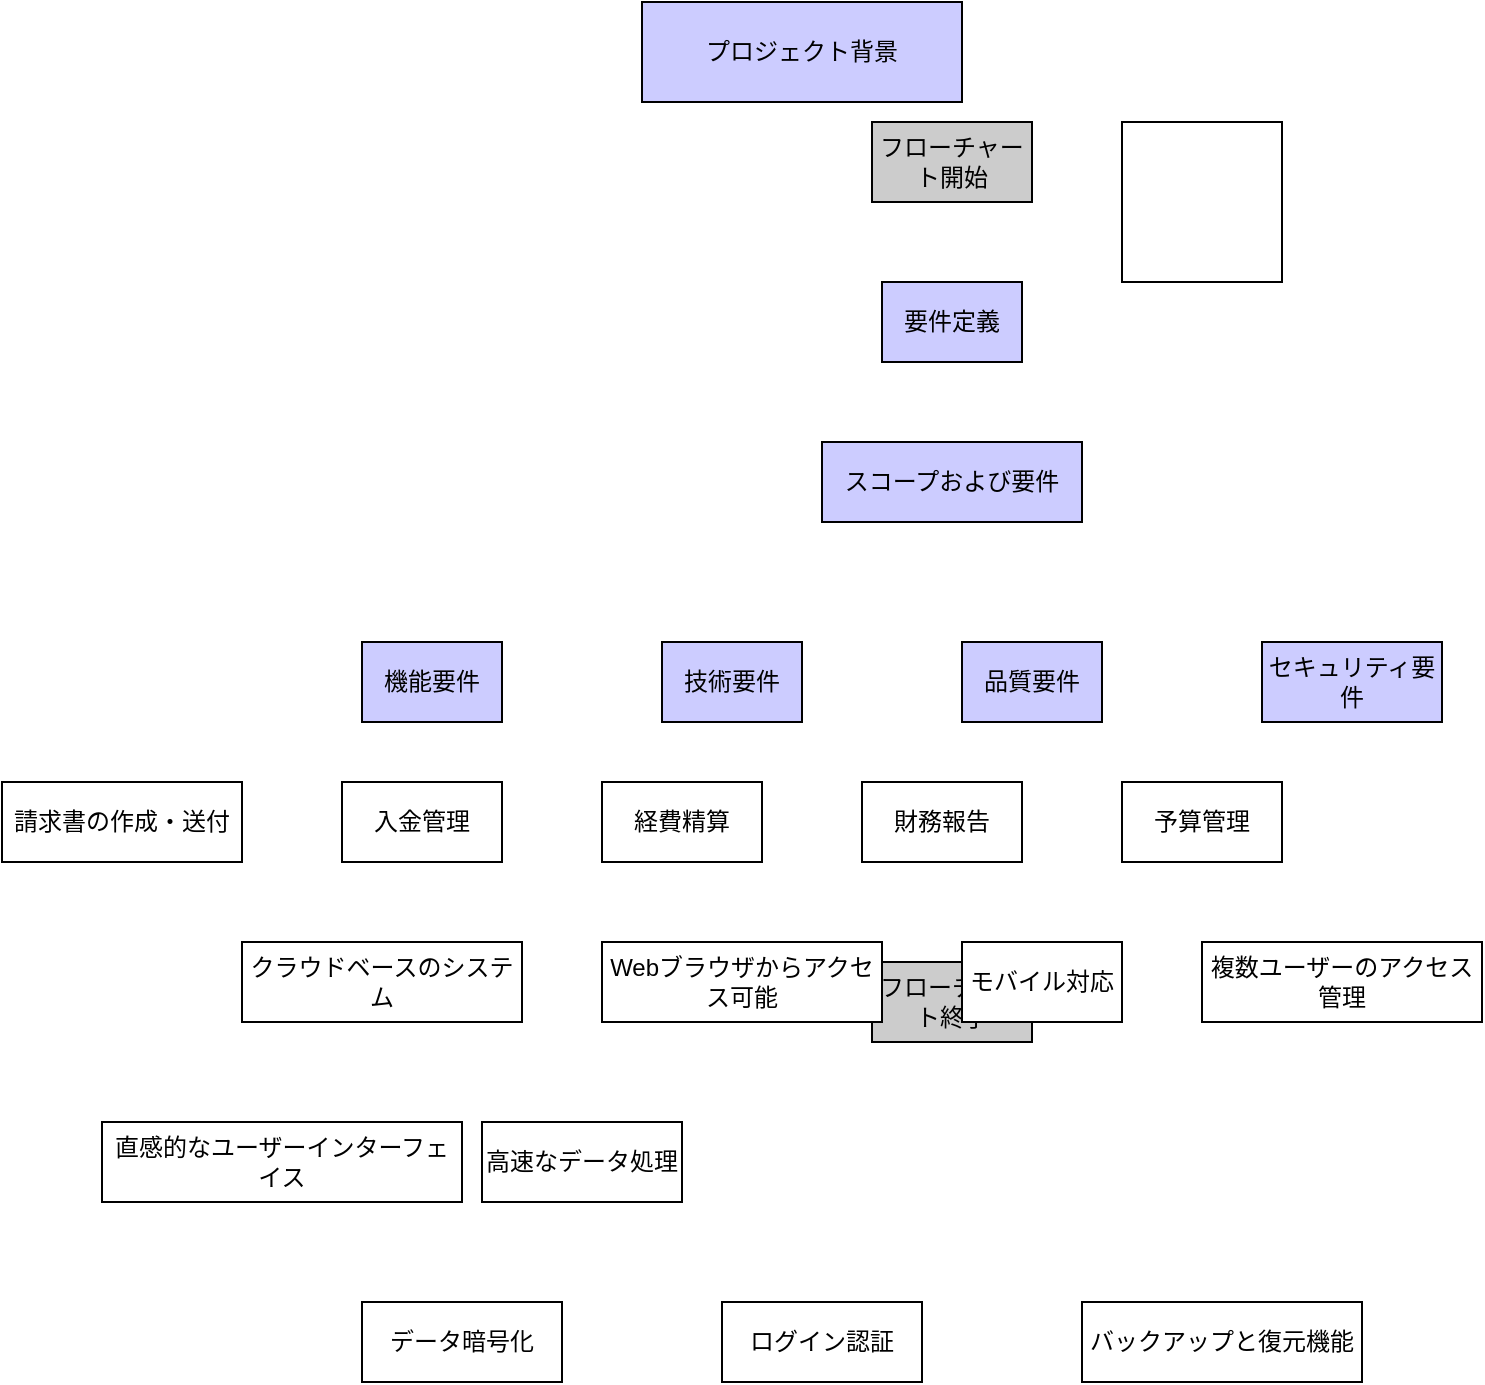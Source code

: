 <mxfile userAgent="Mozilla/5.0 (Windows NT 10.0; Win64; x64) AppleWebKit/537.36 (KHTML, like Gecko) Chrome/98.0.476.102 Safari/537.36" version="14.9.7" editor="www.draw.io">
	<diagram name="要件定義フローチャート" id="A77yXJpA38dDTmXLrIly">
		<mxGraphModel dx="1228" dy="734" grid="1" gridSize="10" guides="1" tooltips="1" connect="1" arrows="1" fold="1" page="1" pageScale="1" pageWidth="1169" pageHeight="827" math="0" shadow="0">
			<root>
				<mxCell id="0"/>
				<mxCell id="1" parent="0"/>
				<mxCell id="4" value="" style="rounded=0;whiteSpace=wrap;html=1;" parent="1" vertex="1">
					<mxGeometry x="640" y="70" width="80" height="80" as="geometry"/>
				</mxCell>
				<mxCell id="5" value="プロジェクト背景" style="text;html=1;align=center;verticalAlign=middle;rounded=0;whiteSpace=wrap;fillColor=#CCCCFF;fontColor=#000000;strokeColor=#000000;" parent="1" vertex="1">
					<mxGeometry x="400" y="10" width="160" height="50" as="geometry"/>
				</mxCell>
				<mxCell id="6" value="フローチャート開始" style="text;html=1;align=center;verticalAlign=middle;rounded=0;whiteSpace=wrap;fillColor=#CCCCCC;fontColor=#000000;strokeColor=#000000;" parent="1" vertex="1">
					<mxGeometry x="515" y="70" width="80" height="40" as="geometry"/>
				</mxCell>
				<mxCell id="7" value="要件定義" style="text;html=1;align=center;verticalAlign=middle;rounded=0;whiteSpace=wrap;fillColor=#CCCCFF;fontColor=#000000;strokeColor=#000000;" parent="1" vertex="1">
					<mxGeometry x="520" y="150" width="70" height="40" as="geometry"/>
				</mxCell>
				<mxCell id="8" value="フローチャート終了" style="text;html=1;align=center;verticalAlign=middle;rounded=0;whiteSpace=wrap;fillColor=#CCCCCC;fontColor=#000000;strokeColor=#000000;" parent="1" vertex="1">
					<mxGeometry x="515" y="490" width="80" height="40" as="geometry"/>
				</mxCell>
				<mxCell id="9" value="スコープおよび要件" style="text;html=1;align=center;verticalAlign=middle;rounded=0;whiteSpace=wrap;fillColor=#CCCCFF;fontColor=#000000;strokeColor=#000000;" parent="1" vertex="1">
					<mxGeometry x="490" y="230" width="130" height="40" as="geometry"/>
				</mxCell>
                <mxCell id="10" value="機能要件" style="text;html=1;align=center;verticalAlign=middle;rounded=0;whiteSpace=wrap;fillColor=#CCCCFF;fontColor=#000000;strokeColor=#000000;" parent="1" vertex="1">
					<mxGeometry x="260" y="330" width="70" height="40" as="geometry"/>
				</mxCell>
				<mxCell id="11" value="技術要件" style="text;html=1;align=center;verticalAlign=middle;rounded=0;whiteSpace=wrap;fillColor=#CCCCFF;fontColor=#000000;strokeColor=#000000;" parent="1" vertex="1">
					<mxGeometry x="410" y="330" width="70" height="40" as="geometry"/>
				</mxCell>
				<mxCell id="12" value="品質要件" style="text;html=1;align=center;verticalAlign=middle;rounded=0;whiteSpace=wrap;fillColor=#CCCCFF;fontColor=#000000;strokeColor=#000000;" parent="1" vertex="1">
					<mxGeometry x="560" y="330" width="70" height="40" as="geometry"/>
				</mxCell>
				<mxCell id="13" value="セキュリティ要件" style="text;html=1;align=center;verticalAlign=middle;rounded=0;whiteSpace=wrap;fillColor=#CCCCFF;fontColor=#000000;strokeColor=#000000;" parent="1" vertex="1">
					<mxGeometry x="710" y="330" width="90" height="40" as="geometry"/>
				</mxCell>
				<mxCell id="14" value="請求書の作成・送付" style="text;html=1;align=center;verticalAlign=middle;rounded=0;whiteSpace=wrap;fillColor=#FFFFFF;fontColor=#000000;strokeColor=#000000;" parent="1" vertex="1">
					<mxGeometry x="80" y="400" width="120" height="40" as="geometry"/>
				</mxCell>
				<mxCell id="15" value="入金管理" style="text;html=1;align=center;verticalAlign=middle;rounded=0;whiteSpace=wrap;fillColor=#FFFFFF;fontColor=#000000;strokeColor=#000000;" parent="1" vertex="1">
					<mxGeometry x="250" y="400" width="80" height="40" as="geometry"/>
				</mxCell>
				<mxCell id="16" value="経費精算" style="text;html=1;align=center;verticalAlign=middle;rounded=0;whiteSpace=wrap;fillColor=#FFFFFF;fontColor=#000000;strokeColor=#000000;" parent="1" vertex="1">
					<mxGeometry x="380" y="400" width="80" height="40" as="geometry"/>
				</mxCell>
				<mxCell id="17" value="財務報告" style="text;html=1;align=center;verticalAlign=middle;rounded=0;whiteSpace=wrap;fillColor=#FFFFFF;fontColor=#000000;strokeColor=#000000;" parent="1" vertex="1">
					<mxGeometry x="510" y="400" width="80" height="40" as="geometry"/>
                </mxCell>
                <mxCell id="18" value="予算管理" style="text;html=1;align=center;verticalAlign=middle;rounded=0;whiteSpace=wrap;fillColor=#FFFFFF;fontColor=#000000;strokeColor=#000000;" parent="1" vertex="1">
                <mxGeometry x="640" y="400" width="80" height="40" as="geometry"/>
                </mxCell>
                <mxCell id="19" value="クラウドベースのシステム" style="text;html=1;align=center;verticalAlign=middle;rounded=0;whiteSpace=wrap;fillColor=#FFFFFF;fontColor=#000000;strokeColor=#000000;" parent="1" vertex="1">
                <mxGeometry x="200" y="480" width="140" height="40" as="geometry"/>
                </mxCell>
                <mxCell id="20" value="Webブラウザからアクセス可能" style="text;html=1;align=center;verticalAlign=middle;rounded=0;whiteSpace=wrap;fillColor=#FFFFFF;fontColor=#000000;strokeColor=#000000;" parent="1" vertex="1">
                <mxGeometry x="380" y="480" width="140" height="40" as="geometry"/>
                </mxCell>
                <mxCell id="21" value="モバイル対応" style="text;html=1;align=center;verticalAlign=middle;rounded=0;whiteSpace=wrap;fillColor=#FFFFFF;fontColor=#000000;strokeColor=#000000;" parent="1" vertex="1">
                <mxGeometry x="560" y="480" width="80" height="40" as="geometry"/>
                </mxCell>
                <mxCell id="22" value="複数ユーザーのアクセス管理" style="text;html=1;align=center;verticalAlign=middle;rounded=0;whiteSpace=wrap;fillColor=#FFFFFF;fontColor=#000000;strokeColor=#000000;" parent="1" vertex="1">
                <mxGeometry x="680" y="480" width="140" height="40" as="geometry"/>
                </mxCell>
                <mxCell id="23" value="レスポンシブデザイン" style="text;html=1;align=center;verticalAlign=middle;rounded=0;whiteSpace=wrap;fillColor=#FFFFFF;fontColor=#000000;strokeColor=#000000;" parent="1" vertex="1">
                <mxGeometry x="130" y="570" width="100" height="40" as="geometry"/>
                </mxCell>
                <mxCell id="24" value="高速なデータ処理" style="text;html=1;align=center;verticalAlign=middle;rounded=0;whiteSpace=wrap;fillColor=#FFFFFF;fontColor=#000000;strokeColor=#000000;" parent="1" vertex="1">
                <mxGeometry x="320" y="570" width="100" height="40" as="geometry"/>
                </mxCell>
                <mxCell id="25" value="直感的なユーザーインターフェイス" style="text;html=1;align=center;verticalAlign=middle;rounded=0;whiteSpace=wrap;fillColor=#FFFFFF;fontColor=#000000;strokeColor=#000000;" parent="1" vertex="1">
                <mxGeometry x="130" y="570" width="180" height="40" as="geometry"/>
                </mxCell>
                <mxCell id="26" value="データ暗号化" style="text;html=1;align=center;verticalAlign=middle;rounded=0;whiteSpace=wrap;fillColor=#FFFFFF;fontColor=#000000;strokeColor=#000000;" parent="1" vertex="1">
                <mxGeometry x="260" y="660" width="100" height="40" as="geometry"/>
                </mxCell>
                <mxCell id="27" value="ログイン認証" style="text;html=1;align=center;verticalAlign=middle;rounded=0;whiteSpace=wrap;fillColor=#FFFFFF;fontColor=#000000;strokeColor=#000000;" parent="1" vertex="1">
                <mxGeometry x="440" y="660" width="100" height="40" as="geometry"/>
                </mxCell>
                <mxCell id="28" value="バックアップと復元機能" style="text;html=1;align=center;verticalAlign=middle;rounded=0;whiteSpace=wrap;fillColor=#FFFFFF;fontColor=#000000;strokeColor=#000000;" parent="1" vertex="1">
                <mxGeometry x="620" y="660" width="140" height="40" as="geometry"/>
                </mxCell>
            </root>
        </mxGraphModel>
    </diagram>
</mxfile>





